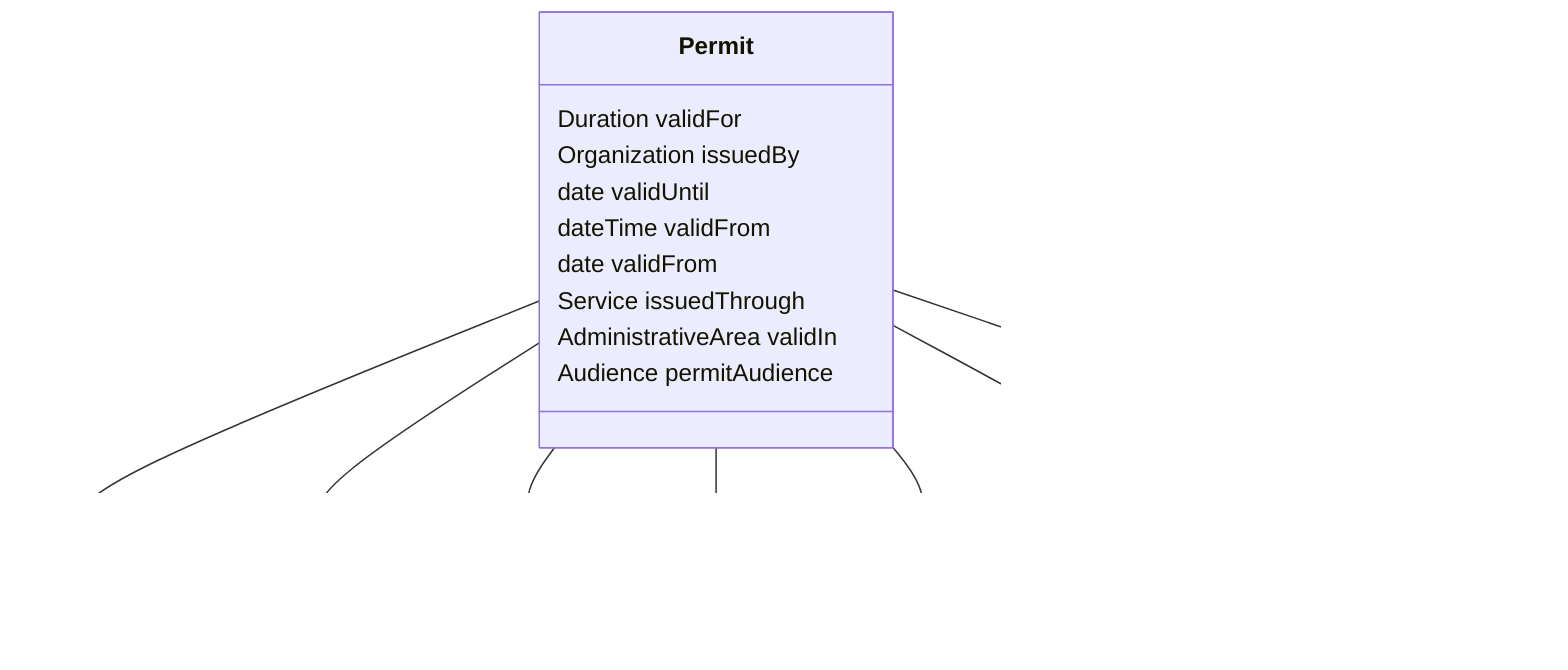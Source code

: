 classDiagram
  Permit -- Duration
  Permit -- Organization
  Permit -- date
  Permit -- dateTime
  Permit -- Service
  Permit -- AdministrativeArea
  Permit -- Audience


class Permit {

  Duration validFor
  Organization issuedBy
  date validUntil
  dateTime validFrom
  date validFrom
  Service issuedThrough
  AdministrativeArea validIn
  Audience permitAudience

 }